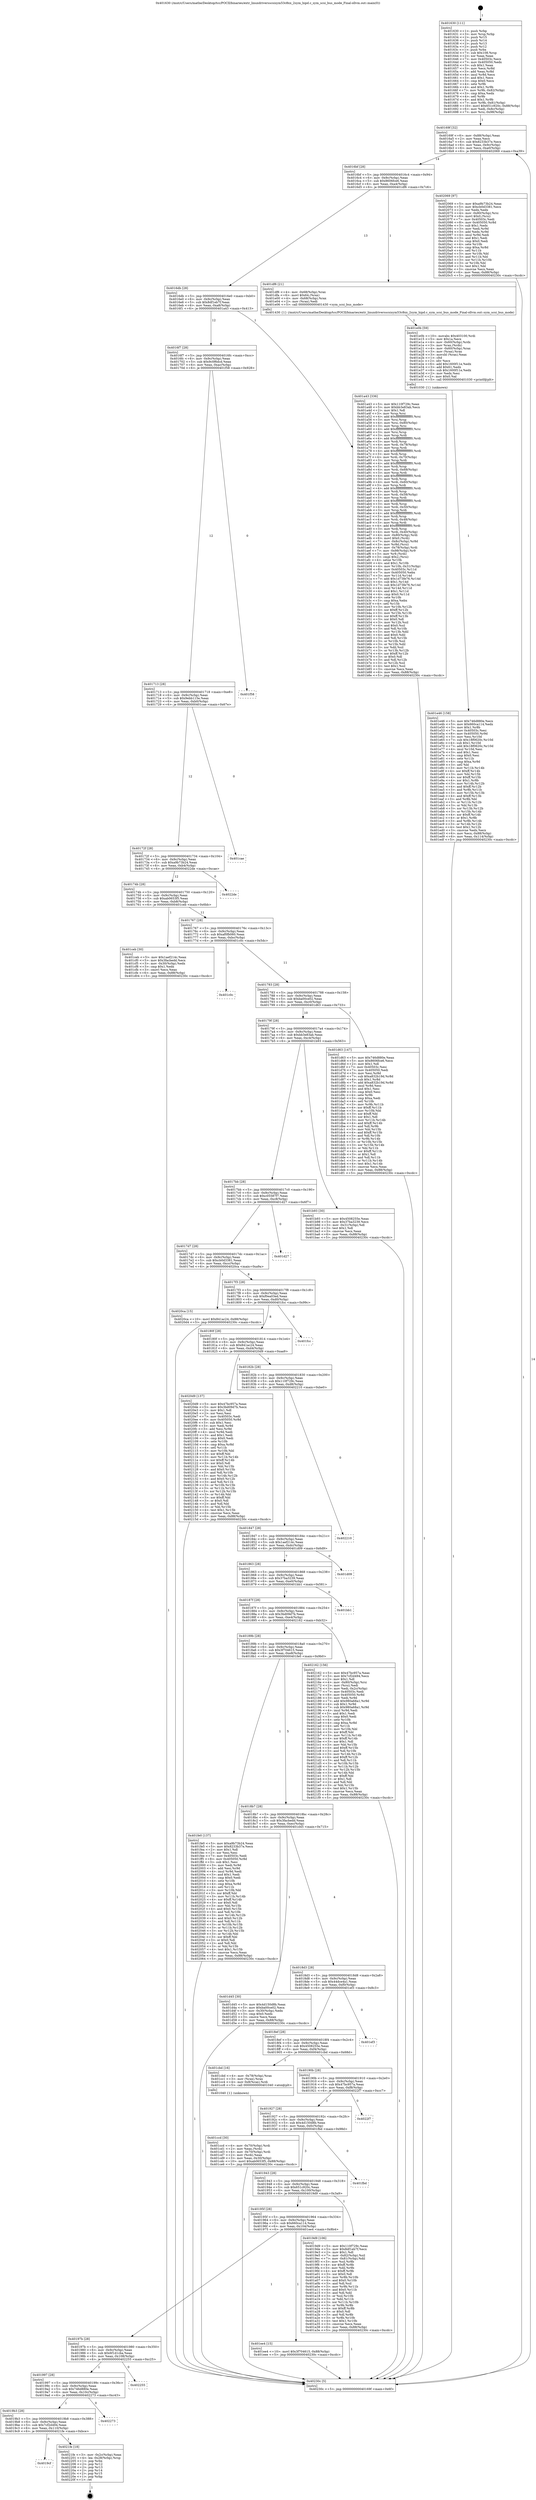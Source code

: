 digraph "0x401630" {
  label = "0x401630 (/mnt/c/Users/mathe/Desktop/tcc/POCII/binaries/extr_linuxdriversscsisym53c8xx_2sym_hipd.c_sym_scsi_bus_mode_Final-ollvm.out::main(0))"
  labelloc = "t"
  node[shape=record]

  Entry [label="",width=0.3,height=0.3,shape=circle,fillcolor=black,style=filled]
  "0x40169f" [label="{
     0x40169f [32]\l
     | [instrs]\l
     &nbsp;&nbsp;0x40169f \<+6\>: mov -0x88(%rbp),%eax\l
     &nbsp;&nbsp;0x4016a5 \<+2\>: mov %eax,%ecx\l
     &nbsp;&nbsp;0x4016a7 \<+6\>: sub $0x8233b37e,%ecx\l
     &nbsp;&nbsp;0x4016ad \<+6\>: mov %eax,-0x9c(%rbp)\l
     &nbsp;&nbsp;0x4016b3 \<+6\>: mov %ecx,-0xa0(%rbp)\l
     &nbsp;&nbsp;0x4016b9 \<+6\>: je 0000000000402069 \<main+0xa39\>\l
  }"]
  "0x402069" [label="{
     0x402069 [97]\l
     | [instrs]\l
     &nbsp;&nbsp;0x402069 \<+5\>: mov $0xa9b73b24,%eax\l
     &nbsp;&nbsp;0x40206e \<+5\>: mov $0xcb0d3381,%ecx\l
     &nbsp;&nbsp;0x402073 \<+2\>: xor %edx,%edx\l
     &nbsp;&nbsp;0x402075 \<+4\>: mov -0x80(%rbp),%rsi\l
     &nbsp;&nbsp;0x402079 \<+6\>: movl $0x0,(%rsi)\l
     &nbsp;&nbsp;0x40207f \<+7\>: mov 0x40503c,%edi\l
     &nbsp;&nbsp;0x402086 \<+8\>: mov 0x405050,%r8d\l
     &nbsp;&nbsp;0x40208e \<+3\>: sub $0x1,%edx\l
     &nbsp;&nbsp;0x402091 \<+3\>: mov %edi,%r9d\l
     &nbsp;&nbsp;0x402094 \<+3\>: add %edx,%r9d\l
     &nbsp;&nbsp;0x402097 \<+4\>: imul %r9d,%edi\l
     &nbsp;&nbsp;0x40209b \<+3\>: and $0x1,%edi\l
     &nbsp;&nbsp;0x40209e \<+3\>: cmp $0x0,%edi\l
     &nbsp;&nbsp;0x4020a1 \<+4\>: sete %r10b\l
     &nbsp;&nbsp;0x4020a5 \<+4\>: cmp $0xa,%r8d\l
     &nbsp;&nbsp;0x4020a9 \<+4\>: setl %r11b\l
     &nbsp;&nbsp;0x4020ad \<+3\>: mov %r10b,%bl\l
     &nbsp;&nbsp;0x4020b0 \<+3\>: and %r11b,%bl\l
     &nbsp;&nbsp;0x4020b3 \<+3\>: xor %r11b,%r10b\l
     &nbsp;&nbsp;0x4020b6 \<+3\>: or %r10b,%bl\l
     &nbsp;&nbsp;0x4020b9 \<+3\>: test $0x1,%bl\l
     &nbsp;&nbsp;0x4020bc \<+3\>: cmovne %ecx,%eax\l
     &nbsp;&nbsp;0x4020bf \<+6\>: mov %eax,-0x88(%rbp)\l
     &nbsp;&nbsp;0x4020c5 \<+5\>: jmp 000000000040230c \<main+0xcdc\>\l
  }"]
  "0x4016bf" [label="{
     0x4016bf [28]\l
     | [instrs]\l
     &nbsp;&nbsp;0x4016bf \<+5\>: jmp 00000000004016c4 \<main+0x94\>\l
     &nbsp;&nbsp;0x4016c4 \<+6\>: mov -0x9c(%rbp),%eax\l
     &nbsp;&nbsp;0x4016ca \<+5\>: sub $0x8606fce6,%eax\l
     &nbsp;&nbsp;0x4016cf \<+6\>: mov %eax,-0xa4(%rbp)\l
     &nbsp;&nbsp;0x4016d5 \<+6\>: je 0000000000401df6 \<main+0x7c6\>\l
  }"]
  Exit [label="",width=0.3,height=0.3,shape=circle,fillcolor=black,style=filled,peripheries=2]
  "0x401df6" [label="{
     0x401df6 [21]\l
     | [instrs]\l
     &nbsp;&nbsp;0x401df6 \<+4\>: mov -0x68(%rbp),%rax\l
     &nbsp;&nbsp;0x401dfa \<+6\>: movl $0x64,(%rax)\l
     &nbsp;&nbsp;0x401e00 \<+4\>: mov -0x68(%rbp),%rax\l
     &nbsp;&nbsp;0x401e04 \<+2\>: mov (%rax),%edi\l
     &nbsp;&nbsp;0x401e06 \<+5\>: call 0000000000401430 \<sym_scsi_bus_mode\>\l
     | [calls]\l
     &nbsp;&nbsp;0x401430 \{1\} (/mnt/c/Users/mathe/Desktop/tcc/POCII/binaries/extr_linuxdriversscsisym53c8xx_2sym_hipd.c_sym_scsi_bus_mode_Final-ollvm.out::sym_scsi_bus_mode)\l
  }"]
  "0x4016db" [label="{
     0x4016db [28]\l
     | [instrs]\l
     &nbsp;&nbsp;0x4016db \<+5\>: jmp 00000000004016e0 \<main+0xb0\>\l
     &nbsp;&nbsp;0x4016e0 \<+6\>: mov -0x9c(%rbp),%eax\l
     &nbsp;&nbsp;0x4016e6 \<+5\>: sub $0x8df1eb7f,%eax\l
     &nbsp;&nbsp;0x4016eb \<+6\>: mov %eax,-0xa8(%rbp)\l
     &nbsp;&nbsp;0x4016f1 \<+6\>: je 0000000000401a43 \<main+0x413\>\l
  }"]
  "0x4019cf" [label="{
     0x4019cf\l
  }", style=dashed]
  "0x401a43" [label="{
     0x401a43 [336]\l
     | [instrs]\l
     &nbsp;&nbsp;0x401a43 \<+5\>: mov $0x110f729c,%eax\l
     &nbsp;&nbsp;0x401a48 \<+5\>: mov $0xbb3e83ab,%ecx\l
     &nbsp;&nbsp;0x401a4d \<+2\>: mov $0x1,%dl\l
     &nbsp;&nbsp;0x401a4f \<+3\>: mov %rsp,%rsi\l
     &nbsp;&nbsp;0x401a52 \<+4\>: add $0xfffffffffffffff0,%rsi\l
     &nbsp;&nbsp;0x401a56 \<+3\>: mov %rsi,%rsp\l
     &nbsp;&nbsp;0x401a59 \<+4\>: mov %rsi,-0x80(%rbp)\l
     &nbsp;&nbsp;0x401a5d \<+3\>: mov %rsp,%rsi\l
     &nbsp;&nbsp;0x401a60 \<+4\>: add $0xfffffffffffffff0,%rsi\l
     &nbsp;&nbsp;0x401a64 \<+3\>: mov %rsi,%rsp\l
     &nbsp;&nbsp;0x401a67 \<+3\>: mov %rsp,%rdi\l
     &nbsp;&nbsp;0x401a6a \<+4\>: add $0xfffffffffffffff0,%rdi\l
     &nbsp;&nbsp;0x401a6e \<+3\>: mov %rdi,%rsp\l
     &nbsp;&nbsp;0x401a71 \<+4\>: mov %rdi,-0x78(%rbp)\l
     &nbsp;&nbsp;0x401a75 \<+3\>: mov %rsp,%rdi\l
     &nbsp;&nbsp;0x401a78 \<+4\>: add $0xfffffffffffffff0,%rdi\l
     &nbsp;&nbsp;0x401a7c \<+3\>: mov %rdi,%rsp\l
     &nbsp;&nbsp;0x401a7f \<+4\>: mov %rdi,-0x70(%rbp)\l
     &nbsp;&nbsp;0x401a83 \<+3\>: mov %rsp,%rdi\l
     &nbsp;&nbsp;0x401a86 \<+4\>: add $0xfffffffffffffff0,%rdi\l
     &nbsp;&nbsp;0x401a8a \<+3\>: mov %rdi,%rsp\l
     &nbsp;&nbsp;0x401a8d \<+4\>: mov %rdi,-0x68(%rbp)\l
     &nbsp;&nbsp;0x401a91 \<+3\>: mov %rsp,%rdi\l
     &nbsp;&nbsp;0x401a94 \<+4\>: add $0xfffffffffffffff0,%rdi\l
     &nbsp;&nbsp;0x401a98 \<+3\>: mov %rdi,%rsp\l
     &nbsp;&nbsp;0x401a9b \<+4\>: mov %rdi,-0x60(%rbp)\l
     &nbsp;&nbsp;0x401a9f \<+3\>: mov %rsp,%rdi\l
     &nbsp;&nbsp;0x401aa2 \<+4\>: add $0xfffffffffffffff0,%rdi\l
     &nbsp;&nbsp;0x401aa6 \<+3\>: mov %rdi,%rsp\l
     &nbsp;&nbsp;0x401aa9 \<+4\>: mov %rdi,-0x58(%rbp)\l
     &nbsp;&nbsp;0x401aad \<+3\>: mov %rsp,%rdi\l
     &nbsp;&nbsp;0x401ab0 \<+4\>: add $0xfffffffffffffff0,%rdi\l
     &nbsp;&nbsp;0x401ab4 \<+3\>: mov %rdi,%rsp\l
     &nbsp;&nbsp;0x401ab7 \<+4\>: mov %rdi,-0x50(%rbp)\l
     &nbsp;&nbsp;0x401abb \<+3\>: mov %rsp,%rdi\l
     &nbsp;&nbsp;0x401abe \<+4\>: add $0xfffffffffffffff0,%rdi\l
     &nbsp;&nbsp;0x401ac2 \<+3\>: mov %rdi,%rsp\l
     &nbsp;&nbsp;0x401ac5 \<+4\>: mov %rdi,-0x48(%rbp)\l
     &nbsp;&nbsp;0x401ac9 \<+3\>: mov %rsp,%rdi\l
     &nbsp;&nbsp;0x401acc \<+4\>: add $0xfffffffffffffff0,%rdi\l
     &nbsp;&nbsp;0x401ad0 \<+3\>: mov %rdi,%rsp\l
     &nbsp;&nbsp;0x401ad3 \<+4\>: mov %rdi,-0x40(%rbp)\l
     &nbsp;&nbsp;0x401ad7 \<+4\>: mov -0x80(%rbp),%rdi\l
     &nbsp;&nbsp;0x401adb \<+6\>: movl $0x0,(%rdi)\l
     &nbsp;&nbsp;0x401ae1 \<+7\>: mov -0x8c(%rbp),%r8d\l
     &nbsp;&nbsp;0x401ae8 \<+3\>: mov %r8d,(%rsi)\l
     &nbsp;&nbsp;0x401aeb \<+4\>: mov -0x78(%rbp),%rdi\l
     &nbsp;&nbsp;0x401aef \<+7\>: mov -0x98(%rbp),%r9\l
     &nbsp;&nbsp;0x401af6 \<+3\>: mov %r9,(%rdi)\l
     &nbsp;&nbsp;0x401af9 \<+3\>: cmpl $0x2,(%rsi)\l
     &nbsp;&nbsp;0x401afc \<+4\>: setne %r10b\l
     &nbsp;&nbsp;0x401b00 \<+4\>: and $0x1,%r10b\l
     &nbsp;&nbsp;0x401b04 \<+4\>: mov %r10b,-0x31(%rbp)\l
     &nbsp;&nbsp;0x401b08 \<+8\>: mov 0x40503c,%r11d\l
     &nbsp;&nbsp;0x401b10 \<+7\>: mov 0x405050,%ebx\l
     &nbsp;&nbsp;0x401b17 \<+3\>: mov %r11d,%r14d\l
     &nbsp;&nbsp;0x401b1a \<+7\>: add $0x1d73fe76,%r14d\l
     &nbsp;&nbsp;0x401b21 \<+4\>: sub $0x1,%r14d\l
     &nbsp;&nbsp;0x401b25 \<+7\>: sub $0x1d73fe76,%r14d\l
     &nbsp;&nbsp;0x401b2c \<+4\>: imul %r14d,%r11d\l
     &nbsp;&nbsp;0x401b30 \<+4\>: and $0x1,%r11d\l
     &nbsp;&nbsp;0x401b34 \<+4\>: cmp $0x0,%r11d\l
     &nbsp;&nbsp;0x401b38 \<+4\>: sete %r10b\l
     &nbsp;&nbsp;0x401b3c \<+3\>: cmp $0xa,%ebx\l
     &nbsp;&nbsp;0x401b3f \<+4\>: setl %r15b\l
     &nbsp;&nbsp;0x401b43 \<+3\>: mov %r10b,%r12b\l
     &nbsp;&nbsp;0x401b46 \<+4\>: xor $0xff,%r12b\l
     &nbsp;&nbsp;0x401b4a \<+3\>: mov %r15b,%r13b\l
     &nbsp;&nbsp;0x401b4d \<+4\>: xor $0xff,%r13b\l
     &nbsp;&nbsp;0x401b51 \<+3\>: xor $0x0,%dl\l
     &nbsp;&nbsp;0x401b54 \<+3\>: mov %r12b,%sil\l
     &nbsp;&nbsp;0x401b57 \<+4\>: and $0x0,%sil\l
     &nbsp;&nbsp;0x401b5b \<+3\>: and %dl,%r10b\l
     &nbsp;&nbsp;0x401b5e \<+3\>: mov %r13b,%dil\l
     &nbsp;&nbsp;0x401b61 \<+4\>: and $0x0,%dil\l
     &nbsp;&nbsp;0x401b65 \<+3\>: and %dl,%r15b\l
     &nbsp;&nbsp;0x401b68 \<+3\>: or %r10b,%sil\l
     &nbsp;&nbsp;0x401b6b \<+3\>: or %r15b,%dil\l
     &nbsp;&nbsp;0x401b6e \<+3\>: xor %dil,%sil\l
     &nbsp;&nbsp;0x401b71 \<+3\>: or %r13b,%r12b\l
     &nbsp;&nbsp;0x401b74 \<+4\>: xor $0xff,%r12b\l
     &nbsp;&nbsp;0x401b78 \<+3\>: or $0x0,%dl\l
     &nbsp;&nbsp;0x401b7b \<+3\>: and %dl,%r12b\l
     &nbsp;&nbsp;0x401b7e \<+3\>: or %r12b,%sil\l
     &nbsp;&nbsp;0x401b81 \<+4\>: test $0x1,%sil\l
     &nbsp;&nbsp;0x401b85 \<+3\>: cmovne %ecx,%eax\l
     &nbsp;&nbsp;0x401b88 \<+6\>: mov %eax,-0x88(%rbp)\l
     &nbsp;&nbsp;0x401b8e \<+5\>: jmp 000000000040230c \<main+0xcdc\>\l
  }"]
  "0x4016f7" [label="{
     0x4016f7 [28]\l
     | [instrs]\l
     &nbsp;&nbsp;0x4016f7 \<+5\>: jmp 00000000004016fc \<main+0xcc\>\l
     &nbsp;&nbsp;0x4016fc \<+6\>: mov -0x9c(%rbp),%eax\l
     &nbsp;&nbsp;0x401702 \<+5\>: sub $0x9c0f6dcd,%eax\l
     &nbsp;&nbsp;0x401707 \<+6\>: mov %eax,-0xac(%rbp)\l
     &nbsp;&nbsp;0x40170d \<+6\>: je 0000000000401f58 \<main+0x928\>\l
  }"]
  "0x4021fe" [label="{
     0x4021fe [18]\l
     | [instrs]\l
     &nbsp;&nbsp;0x4021fe \<+3\>: mov -0x2c(%rbp),%eax\l
     &nbsp;&nbsp;0x402201 \<+4\>: lea -0x28(%rbp),%rsp\l
     &nbsp;&nbsp;0x402205 \<+1\>: pop %rbx\l
     &nbsp;&nbsp;0x402206 \<+2\>: pop %r12\l
     &nbsp;&nbsp;0x402208 \<+2\>: pop %r13\l
     &nbsp;&nbsp;0x40220a \<+2\>: pop %r14\l
     &nbsp;&nbsp;0x40220c \<+2\>: pop %r15\l
     &nbsp;&nbsp;0x40220e \<+1\>: pop %rbp\l
     &nbsp;&nbsp;0x40220f \<+1\>: ret\l
  }"]
  "0x401f58" [label="{
     0x401f58\l
  }", style=dashed]
  "0x401713" [label="{
     0x401713 [28]\l
     | [instrs]\l
     &nbsp;&nbsp;0x401713 \<+5\>: jmp 0000000000401718 \<main+0xe8\>\l
     &nbsp;&nbsp;0x401718 \<+6\>: mov -0x9c(%rbp),%eax\l
     &nbsp;&nbsp;0x40171e \<+5\>: sub $0x9ebb115e,%eax\l
     &nbsp;&nbsp;0x401723 \<+6\>: mov %eax,-0xb0(%rbp)\l
     &nbsp;&nbsp;0x401729 \<+6\>: je 0000000000401cae \<main+0x67e\>\l
  }"]
  "0x4019b3" [label="{
     0x4019b3 [28]\l
     | [instrs]\l
     &nbsp;&nbsp;0x4019b3 \<+5\>: jmp 00000000004019b8 \<main+0x388\>\l
     &nbsp;&nbsp;0x4019b8 \<+6\>: mov -0x9c(%rbp),%eax\l
     &nbsp;&nbsp;0x4019be \<+5\>: sub $0x7cf2d494,%eax\l
     &nbsp;&nbsp;0x4019c3 \<+6\>: mov %eax,-0x110(%rbp)\l
     &nbsp;&nbsp;0x4019c9 \<+6\>: je 00000000004021fe \<main+0xbce\>\l
  }"]
  "0x401cae" [label="{
     0x401cae\l
  }", style=dashed]
  "0x40172f" [label="{
     0x40172f [28]\l
     | [instrs]\l
     &nbsp;&nbsp;0x40172f \<+5\>: jmp 0000000000401734 \<main+0x104\>\l
     &nbsp;&nbsp;0x401734 \<+6\>: mov -0x9c(%rbp),%eax\l
     &nbsp;&nbsp;0x40173a \<+5\>: sub $0xa9b73b24,%eax\l
     &nbsp;&nbsp;0x40173f \<+6\>: mov %eax,-0xb4(%rbp)\l
     &nbsp;&nbsp;0x401745 \<+6\>: je 00000000004022de \<main+0xcae\>\l
  }"]
  "0x402273" [label="{
     0x402273\l
  }", style=dashed]
  "0x4022de" [label="{
     0x4022de\l
  }", style=dashed]
  "0x40174b" [label="{
     0x40174b [28]\l
     | [instrs]\l
     &nbsp;&nbsp;0x40174b \<+5\>: jmp 0000000000401750 \<main+0x120\>\l
     &nbsp;&nbsp;0x401750 \<+6\>: mov -0x9c(%rbp),%eax\l
     &nbsp;&nbsp;0x401756 \<+5\>: sub $0xab0653f5,%eax\l
     &nbsp;&nbsp;0x40175b \<+6\>: mov %eax,-0xb8(%rbp)\l
     &nbsp;&nbsp;0x401761 \<+6\>: je 0000000000401ceb \<main+0x6bb\>\l
  }"]
  "0x401997" [label="{
     0x401997 [28]\l
     | [instrs]\l
     &nbsp;&nbsp;0x401997 \<+5\>: jmp 000000000040199c \<main+0x36c\>\l
     &nbsp;&nbsp;0x40199c \<+6\>: mov -0x9c(%rbp),%eax\l
     &nbsp;&nbsp;0x4019a2 \<+5\>: sub $0x746d880e,%eax\l
     &nbsp;&nbsp;0x4019a7 \<+6\>: mov %eax,-0x10c(%rbp)\l
     &nbsp;&nbsp;0x4019ad \<+6\>: je 0000000000402273 \<main+0xc43\>\l
  }"]
  "0x401ceb" [label="{
     0x401ceb [30]\l
     | [instrs]\l
     &nbsp;&nbsp;0x401ceb \<+5\>: mov $0x1aef214c,%eax\l
     &nbsp;&nbsp;0x401cf0 \<+5\>: mov $0x3facbedd,%ecx\l
     &nbsp;&nbsp;0x401cf5 \<+3\>: mov -0x30(%rbp),%edx\l
     &nbsp;&nbsp;0x401cf8 \<+3\>: cmp $0x1,%edx\l
     &nbsp;&nbsp;0x401cfb \<+3\>: cmovl %ecx,%eax\l
     &nbsp;&nbsp;0x401cfe \<+6\>: mov %eax,-0x88(%rbp)\l
     &nbsp;&nbsp;0x401d04 \<+5\>: jmp 000000000040230c \<main+0xcdc\>\l
  }"]
  "0x401767" [label="{
     0x401767 [28]\l
     | [instrs]\l
     &nbsp;&nbsp;0x401767 \<+5\>: jmp 000000000040176c \<main+0x13c\>\l
     &nbsp;&nbsp;0x40176c \<+6\>: mov -0x9c(%rbp),%eax\l
     &nbsp;&nbsp;0x401772 \<+5\>: sub $0xaf0fb060,%eax\l
     &nbsp;&nbsp;0x401777 \<+6\>: mov %eax,-0xbc(%rbp)\l
     &nbsp;&nbsp;0x40177d \<+6\>: je 0000000000401c0c \<main+0x5dc\>\l
  }"]
  "0x402255" [label="{
     0x402255\l
  }", style=dashed]
  "0x401c0c" [label="{
     0x401c0c\l
  }", style=dashed]
  "0x401783" [label="{
     0x401783 [28]\l
     | [instrs]\l
     &nbsp;&nbsp;0x401783 \<+5\>: jmp 0000000000401788 \<main+0x158\>\l
     &nbsp;&nbsp;0x401788 \<+6\>: mov -0x9c(%rbp),%eax\l
     &nbsp;&nbsp;0x40178e \<+5\>: sub $0xba00ce02,%eax\l
     &nbsp;&nbsp;0x401793 \<+6\>: mov %eax,-0xc0(%rbp)\l
     &nbsp;&nbsp;0x401799 \<+6\>: je 0000000000401d63 \<main+0x733\>\l
  }"]
  "0x40197b" [label="{
     0x40197b [28]\l
     | [instrs]\l
     &nbsp;&nbsp;0x40197b \<+5\>: jmp 0000000000401980 \<main+0x350\>\l
     &nbsp;&nbsp;0x401980 \<+6\>: mov -0x9c(%rbp),%eax\l
     &nbsp;&nbsp;0x401986 \<+5\>: sub $0x6f1d1cba,%eax\l
     &nbsp;&nbsp;0x40198b \<+6\>: mov %eax,-0x108(%rbp)\l
     &nbsp;&nbsp;0x401991 \<+6\>: je 0000000000402255 \<main+0xc25\>\l
  }"]
  "0x401d63" [label="{
     0x401d63 [147]\l
     | [instrs]\l
     &nbsp;&nbsp;0x401d63 \<+5\>: mov $0x746d880e,%eax\l
     &nbsp;&nbsp;0x401d68 \<+5\>: mov $0x8606fce6,%ecx\l
     &nbsp;&nbsp;0x401d6d \<+2\>: mov $0x1,%dl\l
     &nbsp;&nbsp;0x401d6f \<+7\>: mov 0x40503c,%esi\l
     &nbsp;&nbsp;0x401d76 \<+7\>: mov 0x405050,%edi\l
     &nbsp;&nbsp;0x401d7d \<+3\>: mov %esi,%r8d\l
     &nbsp;&nbsp;0x401d80 \<+7\>: sub $0xa832b19d,%r8d\l
     &nbsp;&nbsp;0x401d87 \<+4\>: sub $0x1,%r8d\l
     &nbsp;&nbsp;0x401d8b \<+7\>: add $0xa832b19d,%r8d\l
     &nbsp;&nbsp;0x401d92 \<+4\>: imul %r8d,%esi\l
     &nbsp;&nbsp;0x401d96 \<+3\>: and $0x1,%esi\l
     &nbsp;&nbsp;0x401d99 \<+3\>: cmp $0x0,%esi\l
     &nbsp;&nbsp;0x401d9c \<+4\>: sete %r9b\l
     &nbsp;&nbsp;0x401da0 \<+3\>: cmp $0xa,%edi\l
     &nbsp;&nbsp;0x401da3 \<+4\>: setl %r10b\l
     &nbsp;&nbsp;0x401da7 \<+3\>: mov %r9b,%r11b\l
     &nbsp;&nbsp;0x401daa \<+4\>: xor $0xff,%r11b\l
     &nbsp;&nbsp;0x401dae \<+3\>: mov %r10b,%bl\l
     &nbsp;&nbsp;0x401db1 \<+3\>: xor $0xff,%bl\l
     &nbsp;&nbsp;0x401db4 \<+3\>: xor $0x1,%dl\l
     &nbsp;&nbsp;0x401db7 \<+3\>: mov %r11b,%r14b\l
     &nbsp;&nbsp;0x401dba \<+4\>: and $0xff,%r14b\l
     &nbsp;&nbsp;0x401dbe \<+3\>: and %dl,%r9b\l
     &nbsp;&nbsp;0x401dc1 \<+3\>: mov %bl,%r15b\l
     &nbsp;&nbsp;0x401dc4 \<+4\>: and $0xff,%r15b\l
     &nbsp;&nbsp;0x401dc8 \<+3\>: and %dl,%r10b\l
     &nbsp;&nbsp;0x401dcb \<+3\>: or %r9b,%r14b\l
     &nbsp;&nbsp;0x401dce \<+3\>: or %r10b,%r15b\l
     &nbsp;&nbsp;0x401dd1 \<+3\>: xor %r15b,%r14b\l
     &nbsp;&nbsp;0x401dd4 \<+3\>: or %bl,%r11b\l
     &nbsp;&nbsp;0x401dd7 \<+4\>: xor $0xff,%r11b\l
     &nbsp;&nbsp;0x401ddb \<+3\>: or $0x1,%dl\l
     &nbsp;&nbsp;0x401dde \<+3\>: and %dl,%r11b\l
     &nbsp;&nbsp;0x401de1 \<+3\>: or %r11b,%r14b\l
     &nbsp;&nbsp;0x401de4 \<+4\>: test $0x1,%r14b\l
     &nbsp;&nbsp;0x401de8 \<+3\>: cmovne %ecx,%eax\l
     &nbsp;&nbsp;0x401deb \<+6\>: mov %eax,-0x88(%rbp)\l
     &nbsp;&nbsp;0x401df1 \<+5\>: jmp 000000000040230c \<main+0xcdc\>\l
  }"]
  "0x40179f" [label="{
     0x40179f [28]\l
     | [instrs]\l
     &nbsp;&nbsp;0x40179f \<+5\>: jmp 00000000004017a4 \<main+0x174\>\l
     &nbsp;&nbsp;0x4017a4 \<+6\>: mov -0x9c(%rbp),%eax\l
     &nbsp;&nbsp;0x4017aa \<+5\>: sub $0xbb3e83ab,%eax\l
     &nbsp;&nbsp;0x4017af \<+6\>: mov %eax,-0xc4(%rbp)\l
     &nbsp;&nbsp;0x4017b5 \<+6\>: je 0000000000401b93 \<main+0x563\>\l
  }"]
  "0x401ee4" [label="{
     0x401ee4 [15]\l
     | [instrs]\l
     &nbsp;&nbsp;0x401ee4 \<+10\>: movl $0x3f704615,-0x88(%rbp)\l
     &nbsp;&nbsp;0x401eee \<+5\>: jmp 000000000040230c \<main+0xcdc\>\l
  }"]
  "0x401b93" [label="{
     0x401b93 [30]\l
     | [instrs]\l
     &nbsp;&nbsp;0x401b93 \<+5\>: mov $0x4508255e,%eax\l
     &nbsp;&nbsp;0x401b98 \<+5\>: mov $0x37ba3239,%ecx\l
     &nbsp;&nbsp;0x401b9d \<+3\>: mov -0x31(%rbp),%dl\l
     &nbsp;&nbsp;0x401ba0 \<+3\>: test $0x1,%dl\l
     &nbsp;&nbsp;0x401ba3 \<+3\>: cmovne %ecx,%eax\l
     &nbsp;&nbsp;0x401ba6 \<+6\>: mov %eax,-0x88(%rbp)\l
     &nbsp;&nbsp;0x401bac \<+5\>: jmp 000000000040230c \<main+0xcdc\>\l
  }"]
  "0x4017bb" [label="{
     0x4017bb [28]\l
     | [instrs]\l
     &nbsp;&nbsp;0x4017bb \<+5\>: jmp 00000000004017c0 \<main+0x190\>\l
     &nbsp;&nbsp;0x4017c0 \<+6\>: mov -0x9c(%rbp),%eax\l
     &nbsp;&nbsp;0x4017c6 \<+5\>: sub $0xc05587f7,%eax\l
     &nbsp;&nbsp;0x4017cb \<+6\>: mov %eax,-0xc8(%rbp)\l
     &nbsp;&nbsp;0x4017d1 \<+6\>: je 0000000000401d27 \<main+0x6f7\>\l
  }"]
  "0x401e46" [label="{
     0x401e46 [158]\l
     | [instrs]\l
     &nbsp;&nbsp;0x401e46 \<+5\>: mov $0x746d880e,%ecx\l
     &nbsp;&nbsp;0x401e4b \<+5\>: mov $0x660ca114,%edx\l
     &nbsp;&nbsp;0x401e50 \<+3\>: mov $0x1,%r8b\l
     &nbsp;&nbsp;0x401e53 \<+7\>: mov 0x40503c,%esi\l
     &nbsp;&nbsp;0x401e5a \<+8\>: mov 0x405050,%r9d\l
     &nbsp;&nbsp;0x401e62 \<+3\>: mov %esi,%r10d\l
     &nbsp;&nbsp;0x401e65 \<+7\>: sub $0x18f0620c,%r10d\l
     &nbsp;&nbsp;0x401e6c \<+4\>: sub $0x1,%r10d\l
     &nbsp;&nbsp;0x401e70 \<+7\>: add $0x18f0620c,%r10d\l
     &nbsp;&nbsp;0x401e77 \<+4\>: imul %r10d,%esi\l
     &nbsp;&nbsp;0x401e7b \<+3\>: and $0x1,%esi\l
     &nbsp;&nbsp;0x401e7e \<+3\>: cmp $0x0,%esi\l
     &nbsp;&nbsp;0x401e81 \<+4\>: sete %r11b\l
     &nbsp;&nbsp;0x401e85 \<+4\>: cmp $0xa,%r9d\l
     &nbsp;&nbsp;0x401e89 \<+3\>: setl %bl\l
     &nbsp;&nbsp;0x401e8c \<+3\>: mov %r11b,%r14b\l
     &nbsp;&nbsp;0x401e8f \<+4\>: xor $0xff,%r14b\l
     &nbsp;&nbsp;0x401e93 \<+3\>: mov %bl,%r15b\l
     &nbsp;&nbsp;0x401e96 \<+4\>: xor $0xff,%r15b\l
     &nbsp;&nbsp;0x401e9a \<+4\>: xor $0x1,%r8b\l
     &nbsp;&nbsp;0x401e9e \<+3\>: mov %r14b,%r12b\l
     &nbsp;&nbsp;0x401ea1 \<+4\>: and $0xff,%r12b\l
     &nbsp;&nbsp;0x401ea5 \<+3\>: and %r8b,%r11b\l
     &nbsp;&nbsp;0x401ea8 \<+3\>: mov %r15b,%r13b\l
     &nbsp;&nbsp;0x401eab \<+4\>: and $0xff,%r13b\l
     &nbsp;&nbsp;0x401eaf \<+3\>: and %r8b,%bl\l
     &nbsp;&nbsp;0x401eb2 \<+3\>: or %r11b,%r12b\l
     &nbsp;&nbsp;0x401eb5 \<+3\>: or %bl,%r13b\l
     &nbsp;&nbsp;0x401eb8 \<+3\>: xor %r13b,%r12b\l
     &nbsp;&nbsp;0x401ebb \<+3\>: or %r15b,%r14b\l
     &nbsp;&nbsp;0x401ebe \<+4\>: xor $0xff,%r14b\l
     &nbsp;&nbsp;0x401ec2 \<+4\>: or $0x1,%r8b\l
     &nbsp;&nbsp;0x401ec6 \<+3\>: and %r8b,%r14b\l
     &nbsp;&nbsp;0x401ec9 \<+3\>: or %r14b,%r12b\l
     &nbsp;&nbsp;0x401ecc \<+4\>: test $0x1,%r12b\l
     &nbsp;&nbsp;0x401ed0 \<+3\>: cmovne %edx,%ecx\l
     &nbsp;&nbsp;0x401ed3 \<+6\>: mov %ecx,-0x88(%rbp)\l
     &nbsp;&nbsp;0x401ed9 \<+6\>: mov %eax,-0x114(%rbp)\l
     &nbsp;&nbsp;0x401edf \<+5\>: jmp 000000000040230c \<main+0xcdc\>\l
  }"]
  "0x401d27" [label="{
     0x401d27\l
  }", style=dashed]
  "0x4017d7" [label="{
     0x4017d7 [28]\l
     | [instrs]\l
     &nbsp;&nbsp;0x4017d7 \<+5\>: jmp 00000000004017dc \<main+0x1ac\>\l
     &nbsp;&nbsp;0x4017dc \<+6\>: mov -0x9c(%rbp),%eax\l
     &nbsp;&nbsp;0x4017e2 \<+5\>: sub $0xcb0d3381,%eax\l
     &nbsp;&nbsp;0x4017e7 \<+6\>: mov %eax,-0xcc(%rbp)\l
     &nbsp;&nbsp;0x4017ed \<+6\>: je 00000000004020ca \<main+0xa9a\>\l
  }"]
  "0x401e0b" [label="{
     0x401e0b [59]\l
     | [instrs]\l
     &nbsp;&nbsp;0x401e0b \<+10\>: movabs $0x403100,%rdi\l
     &nbsp;&nbsp;0x401e15 \<+5\>: mov $0x1a,%ecx\l
     &nbsp;&nbsp;0x401e1a \<+4\>: mov -0x60(%rbp),%rdx\l
     &nbsp;&nbsp;0x401e1e \<+3\>: mov %rax,(%rdx)\l
     &nbsp;&nbsp;0x401e21 \<+4\>: mov -0x60(%rbp),%rax\l
     &nbsp;&nbsp;0x401e25 \<+3\>: mov (%rax),%rax\l
     &nbsp;&nbsp;0x401e28 \<+3\>: movsbl (%rax),%eax\l
     &nbsp;&nbsp;0x401e2b \<+1\>: cltd\l
     &nbsp;&nbsp;0x401e2c \<+2\>: idiv %ecx\l
     &nbsp;&nbsp;0x401e2e \<+6\>: add $0x1600f11e,%edx\l
     &nbsp;&nbsp;0x401e34 \<+3\>: add $0x61,%edx\l
     &nbsp;&nbsp;0x401e37 \<+6\>: sub $0x1600f11e,%edx\l
     &nbsp;&nbsp;0x401e3d \<+2\>: mov %edx,%esi\l
     &nbsp;&nbsp;0x401e3f \<+2\>: mov $0x0,%al\l
     &nbsp;&nbsp;0x401e41 \<+5\>: call 0000000000401030 \<printf@plt\>\l
     | [calls]\l
     &nbsp;&nbsp;0x401030 \{1\} (unknown)\l
  }"]
  "0x4020ca" [label="{
     0x4020ca [15]\l
     | [instrs]\l
     &nbsp;&nbsp;0x4020ca \<+10\>: movl $0x841ac24,-0x88(%rbp)\l
     &nbsp;&nbsp;0x4020d4 \<+5\>: jmp 000000000040230c \<main+0xcdc\>\l
  }"]
  "0x4017f3" [label="{
     0x4017f3 [28]\l
     | [instrs]\l
     &nbsp;&nbsp;0x4017f3 \<+5\>: jmp 00000000004017f8 \<main+0x1c8\>\l
     &nbsp;&nbsp;0x4017f8 \<+6\>: mov -0x9c(%rbp),%eax\l
     &nbsp;&nbsp;0x4017fe \<+5\>: sub $0xf0ea03ed,%eax\l
     &nbsp;&nbsp;0x401803 \<+6\>: mov %eax,-0xd0(%rbp)\l
     &nbsp;&nbsp;0x401809 \<+6\>: je 0000000000401fcc \<main+0x99c\>\l
  }"]
  "0x401ccd" [label="{
     0x401ccd [30]\l
     | [instrs]\l
     &nbsp;&nbsp;0x401ccd \<+4\>: mov -0x70(%rbp),%rdi\l
     &nbsp;&nbsp;0x401cd1 \<+2\>: mov %eax,(%rdi)\l
     &nbsp;&nbsp;0x401cd3 \<+4\>: mov -0x70(%rbp),%rdi\l
     &nbsp;&nbsp;0x401cd7 \<+2\>: mov (%rdi),%eax\l
     &nbsp;&nbsp;0x401cd9 \<+3\>: mov %eax,-0x30(%rbp)\l
     &nbsp;&nbsp;0x401cdc \<+10\>: movl $0xab0653f5,-0x88(%rbp)\l
     &nbsp;&nbsp;0x401ce6 \<+5\>: jmp 000000000040230c \<main+0xcdc\>\l
  }"]
  "0x401fcc" [label="{
     0x401fcc\l
  }", style=dashed]
  "0x40180f" [label="{
     0x40180f [28]\l
     | [instrs]\l
     &nbsp;&nbsp;0x40180f \<+5\>: jmp 0000000000401814 \<main+0x1e4\>\l
     &nbsp;&nbsp;0x401814 \<+6\>: mov -0x9c(%rbp),%eax\l
     &nbsp;&nbsp;0x40181a \<+5\>: sub $0x841ac24,%eax\l
     &nbsp;&nbsp;0x40181f \<+6\>: mov %eax,-0xd4(%rbp)\l
     &nbsp;&nbsp;0x401825 \<+6\>: je 00000000004020d9 \<main+0xaa9\>\l
  }"]
  "0x401630" [label="{
     0x401630 [111]\l
     | [instrs]\l
     &nbsp;&nbsp;0x401630 \<+1\>: push %rbp\l
     &nbsp;&nbsp;0x401631 \<+3\>: mov %rsp,%rbp\l
     &nbsp;&nbsp;0x401634 \<+2\>: push %r15\l
     &nbsp;&nbsp;0x401636 \<+2\>: push %r14\l
     &nbsp;&nbsp;0x401638 \<+2\>: push %r13\l
     &nbsp;&nbsp;0x40163a \<+2\>: push %r12\l
     &nbsp;&nbsp;0x40163c \<+1\>: push %rbx\l
     &nbsp;&nbsp;0x40163d \<+7\>: sub $0x108,%rsp\l
     &nbsp;&nbsp;0x401644 \<+2\>: xor %eax,%eax\l
     &nbsp;&nbsp;0x401646 \<+7\>: mov 0x40503c,%ecx\l
     &nbsp;&nbsp;0x40164d \<+7\>: mov 0x405050,%edx\l
     &nbsp;&nbsp;0x401654 \<+3\>: sub $0x1,%eax\l
     &nbsp;&nbsp;0x401657 \<+3\>: mov %ecx,%r8d\l
     &nbsp;&nbsp;0x40165a \<+3\>: add %eax,%r8d\l
     &nbsp;&nbsp;0x40165d \<+4\>: imul %r8d,%ecx\l
     &nbsp;&nbsp;0x401661 \<+3\>: and $0x1,%ecx\l
     &nbsp;&nbsp;0x401664 \<+3\>: cmp $0x0,%ecx\l
     &nbsp;&nbsp;0x401667 \<+4\>: sete %r9b\l
     &nbsp;&nbsp;0x40166b \<+4\>: and $0x1,%r9b\l
     &nbsp;&nbsp;0x40166f \<+7\>: mov %r9b,-0x82(%rbp)\l
     &nbsp;&nbsp;0x401676 \<+3\>: cmp $0xa,%edx\l
     &nbsp;&nbsp;0x401679 \<+4\>: setl %r9b\l
     &nbsp;&nbsp;0x40167d \<+4\>: and $0x1,%r9b\l
     &nbsp;&nbsp;0x401681 \<+7\>: mov %r9b,-0x81(%rbp)\l
     &nbsp;&nbsp;0x401688 \<+10\>: movl $0x651c920c,-0x88(%rbp)\l
     &nbsp;&nbsp;0x401692 \<+6\>: mov %edi,-0x8c(%rbp)\l
     &nbsp;&nbsp;0x401698 \<+7\>: mov %rsi,-0x98(%rbp)\l
  }"]
  "0x4020d9" [label="{
     0x4020d9 [137]\l
     | [instrs]\l
     &nbsp;&nbsp;0x4020d9 \<+5\>: mov $0x47bc957a,%eax\l
     &nbsp;&nbsp;0x4020de \<+5\>: mov $0x3bd09d7b,%ecx\l
     &nbsp;&nbsp;0x4020e3 \<+2\>: mov $0x1,%dl\l
     &nbsp;&nbsp;0x4020e5 \<+2\>: xor %esi,%esi\l
     &nbsp;&nbsp;0x4020e7 \<+7\>: mov 0x40503c,%edi\l
     &nbsp;&nbsp;0x4020ee \<+8\>: mov 0x405050,%r8d\l
     &nbsp;&nbsp;0x4020f6 \<+3\>: sub $0x1,%esi\l
     &nbsp;&nbsp;0x4020f9 \<+3\>: mov %edi,%r9d\l
     &nbsp;&nbsp;0x4020fc \<+3\>: add %esi,%r9d\l
     &nbsp;&nbsp;0x4020ff \<+4\>: imul %r9d,%edi\l
     &nbsp;&nbsp;0x402103 \<+3\>: and $0x1,%edi\l
     &nbsp;&nbsp;0x402106 \<+3\>: cmp $0x0,%edi\l
     &nbsp;&nbsp;0x402109 \<+4\>: sete %r10b\l
     &nbsp;&nbsp;0x40210d \<+4\>: cmp $0xa,%r8d\l
     &nbsp;&nbsp;0x402111 \<+4\>: setl %r11b\l
     &nbsp;&nbsp;0x402115 \<+3\>: mov %r10b,%bl\l
     &nbsp;&nbsp;0x402118 \<+3\>: xor $0xff,%bl\l
     &nbsp;&nbsp;0x40211b \<+3\>: mov %r11b,%r14b\l
     &nbsp;&nbsp;0x40211e \<+4\>: xor $0xff,%r14b\l
     &nbsp;&nbsp;0x402122 \<+3\>: xor $0x0,%dl\l
     &nbsp;&nbsp;0x402125 \<+3\>: mov %bl,%r15b\l
     &nbsp;&nbsp;0x402128 \<+4\>: and $0x0,%r15b\l
     &nbsp;&nbsp;0x40212c \<+3\>: and %dl,%r10b\l
     &nbsp;&nbsp;0x40212f \<+3\>: mov %r14b,%r12b\l
     &nbsp;&nbsp;0x402132 \<+4\>: and $0x0,%r12b\l
     &nbsp;&nbsp;0x402136 \<+3\>: and %dl,%r11b\l
     &nbsp;&nbsp;0x402139 \<+3\>: or %r10b,%r15b\l
     &nbsp;&nbsp;0x40213c \<+3\>: or %r11b,%r12b\l
     &nbsp;&nbsp;0x40213f \<+3\>: xor %r12b,%r15b\l
     &nbsp;&nbsp;0x402142 \<+3\>: or %r14b,%bl\l
     &nbsp;&nbsp;0x402145 \<+3\>: xor $0xff,%bl\l
     &nbsp;&nbsp;0x402148 \<+3\>: or $0x0,%dl\l
     &nbsp;&nbsp;0x40214b \<+2\>: and %dl,%bl\l
     &nbsp;&nbsp;0x40214d \<+3\>: or %bl,%r15b\l
     &nbsp;&nbsp;0x402150 \<+4\>: test $0x1,%r15b\l
     &nbsp;&nbsp;0x402154 \<+3\>: cmovne %ecx,%eax\l
     &nbsp;&nbsp;0x402157 \<+6\>: mov %eax,-0x88(%rbp)\l
     &nbsp;&nbsp;0x40215d \<+5\>: jmp 000000000040230c \<main+0xcdc\>\l
  }"]
  "0x40182b" [label="{
     0x40182b [28]\l
     | [instrs]\l
     &nbsp;&nbsp;0x40182b \<+5\>: jmp 0000000000401830 \<main+0x200\>\l
     &nbsp;&nbsp;0x401830 \<+6\>: mov -0x9c(%rbp),%eax\l
     &nbsp;&nbsp;0x401836 \<+5\>: sub $0x110f729c,%eax\l
     &nbsp;&nbsp;0x40183b \<+6\>: mov %eax,-0xd8(%rbp)\l
     &nbsp;&nbsp;0x401841 \<+6\>: je 0000000000402210 \<main+0xbe0\>\l
  }"]
  "0x40230c" [label="{
     0x40230c [5]\l
     | [instrs]\l
     &nbsp;&nbsp;0x40230c \<+5\>: jmp 000000000040169f \<main+0x6f\>\l
  }"]
  "0x402210" [label="{
     0x402210\l
  }", style=dashed]
  "0x401847" [label="{
     0x401847 [28]\l
     | [instrs]\l
     &nbsp;&nbsp;0x401847 \<+5\>: jmp 000000000040184c \<main+0x21c\>\l
     &nbsp;&nbsp;0x40184c \<+6\>: mov -0x9c(%rbp),%eax\l
     &nbsp;&nbsp;0x401852 \<+5\>: sub $0x1aef214c,%eax\l
     &nbsp;&nbsp;0x401857 \<+6\>: mov %eax,-0xdc(%rbp)\l
     &nbsp;&nbsp;0x40185d \<+6\>: je 0000000000401d09 \<main+0x6d9\>\l
  }"]
  "0x40195f" [label="{
     0x40195f [28]\l
     | [instrs]\l
     &nbsp;&nbsp;0x40195f \<+5\>: jmp 0000000000401964 \<main+0x334\>\l
     &nbsp;&nbsp;0x401964 \<+6\>: mov -0x9c(%rbp),%eax\l
     &nbsp;&nbsp;0x40196a \<+5\>: sub $0x660ca114,%eax\l
     &nbsp;&nbsp;0x40196f \<+6\>: mov %eax,-0x104(%rbp)\l
     &nbsp;&nbsp;0x401975 \<+6\>: je 0000000000401ee4 \<main+0x8b4\>\l
  }"]
  "0x401d09" [label="{
     0x401d09\l
  }", style=dashed]
  "0x401863" [label="{
     0x401863 [28]\l
     | [instrs]\l
     &nbsp;&nbsp;0x401863 \<+5\>: jmp 0000000000401868 \<main+0x238\>\l
     &nbsp;&nbsp;0x401868 \<+6\>: mov -0x9c(%rbp),%eax\l
     &nbsp;&nbsp;0x40186e \<+5\>: sub $0x37ba3239,%eax\l
     &nbsp;&nbsp;0x401873 \<+6\>: mov %eax,-0xe0(%rbp)\l
     &nbsp;&nbsp;0x401879 \<+6\>: je 0000000000401bb1 \<main+0x581\>\l
  }"]
  "0x4019d9" [label="{
     0x4019d9 [106]\l
     | [instrs]\l
     &nbsp;&nbsp;0x4019d9 \<+5\>: mov $0x110f729c,%eax\l
     &nbsp;&nbsp;0x4019de \<+5\>: mov $0x8df1eb7f,%ecx\l
     &nbsp;&nbsp;0x4019e3 \<+2\>: mov $0x1,%dl\l
     &nbsp;&nbsp;0x4019e5 \<+7\>: mov -0x82(%rbp),%sil\l
     &nbsp;&nbsp;0x4019ec \<+7\>: mov -0x81(%rbp),%dil\l
     &nbsp;&nbsp;0x4019f3 \<+3\>: mov %sil,%r8b\l
     &nbsp;&nbsp;0x4019f6 \<+4\>: xor $0xff,%r8b\l
     &nbsp;&nbsp;0x4019fa \<+3\>: mov %dil,%r9b\l
     &nbsp;&nbsp;0x4019fd \<+4\>: xor $0xff,%r9b\l
     &nbsp;&nbsp;0x401a01 \<+3\>: xor $0x0,%dl\l
     &nbsp;&nbsp;0x401a04 \<+3\>: mov %r8b,%r10b\l
     &nbsp;&nbsp;0x401a07 \<+4\>: and $0x0,%r10b\l
     &nbsp;&nbsp;0x401a0b \<+3\>: and %dl,%sil\l
     &nbsp;&nbsp;0x401a0e \<+3\>: mov %r9b,%r11b\l
     &nbsp;&nbsp;0x401a11 \<+4\>: and $0x0,%r11b\l
     &nbsp;&nbsp;0x401a15 \<+3\>: and %dl,%dil\l
     &nbsp;&nbsp;0x401a18 \<+3\>: or %sil,%r10b\l
     &nbsp;&nbsp;0x401a1b \<+3\>: or %dil,%r11b\l
     &nbsp;&nbsp;0x401a1e \<+3\>: xor %r11b,%r10b\l
     &nbsp;&nbsp;0x401a21 \<+3\>: or %r9b,%r8b\l
     &nbsp;&nbsp;0x401a24 \<+4\>: xor $0xff,%r8b\l
     &nbsp;&nbsp;0x401a28 \<+3\>: or $0x0,%dl\l
     &nbsp;&nbsp;0x401a2b \<+3\>: and %dl,%r8b\l
     &nbsp;&nbsp;0x401a2e \<+3\>: or %r8b,%r10b\l
     &nbsp;&nbsp;0x401a31 \<+4\>: test $0x1,%r10b\l
     &nbsp;&nbsp;0x401a35 \<+3\>: cmovne %ecx,%eax\l
     &nbsp;&nbsp;0x401a38 \<+6\>: mov %eax,-0x88(%rbp)\l
     &nbsp;&nbsp;0x401a3e \<+5\>: jmp 000000000040230c \<main+0xcdc\>\l
  }"]
  "0x401bb1" [label="{
     0x401bb1\l
  }", style=dashed]
  "0x40187f" [label="{
     0x40187f [28]\l
     | [instrs]\l
     &nbsp;&nbsp;0x40187f \<+5\>: jmp 0000000000401884 \<main+0x254\>\l
     &nbsp;&nbsp;0x401884 \<+6\>: mov -0x9c(%rbp),%eax\l
     &nbsp;&nbsp;0x40188a \<+5\>: sub $0x3bd09d7b,%eax\l
     &nbsp;&nbsp;0x40188f \<+6\>: mov %eax,-0xe4(%rbp)\l
     &nbsp;&nbsp;0x401895 \<+6\>: je 0000000000402162 \<main+0xb32\>\l
  }"]
  "0x401943" [label="{
     0x401943 [28]\l
     | [instrs]\l
     &nbsp;&nbsp;0x401943 \<+5\>: jmp 0000000000401948 \<main+0x318\>\l
     &nbsp;&nbsp;0x401948 \<+6\>: mov -0x9c(%rbp),%eax\l
     &nbsp;&nbsp;0x40194e \<+5\>: sub $0x651c920c,%eax\l
     &nbsp;&nbsp;0x401953 \<+6\>: mov %eax,-0x100(%rbp)\l
     &nbsp;&nbsp;0x401959 \<+6\>: je 00000000004019d9 \<main+0x3a9\>\l
  }"]
  "0x402162" [label="{
     0x402162 [156]\l
     | [instrs]\l
     &nbsp;&nbsp;0x402162 \<+5\>: mov $0x47bc957a,%eax\l
     &nbsp;&nbsp;0x402167 \<+5\>: mov $0x7cf2d494,%ecx\l
     &nbsp;&nbsp;0x40216c \<+2\>: mov $0x1,%dl\l
     &nbsp;&nbsp;0x40216e \<+4\>: mov -0x80(%rbp),%rsi\l
     &nbsp;&nbsp;0x402172 \<+2\>: mov (%rsi),%edi\l
     &nbsp;&nbsp;0x402174 \<+3\>: mov %edi,-0x2c(%rbp)\l
     &nbsp;&nbsp;0x402177 \<+7\>: mov 0x40503c,%edi\l
     &nbsp;&nbsp;0x40217e \<+8\>: mov 0x405050,%r8d\l
     &nbsp;&nbsp;0x402186 \<+3\>: mov %edi,%r9d\l
     &nbsp;&nbsp;0x402189 \<+7\>: add $0x980a68a1,%r9d\l
     &nbsp;&nbsp;0x402190 \<+4\>: sub $0x1,%r9d\l
     &nbsp;&nbsp;0x402194 \<+7\>: sub $0x980a68a1,%r9d\l
     &nbsp;&nbsp;0x40219b \<+4\>: imul %r9d,%edi\l
     &nbsp;&nbsp;0x40219f \<+3\>: and $0x1,%edi\l
     &nbsp;&nbsp;0x4021a2 \<+3\>: cmp $0x0,%edi\l
     &nbsp;&nbsp;0x4021a5 \<+4\>: sete %r10b\l
     &nbsp;&nbsp;0x4021a9 \<+4\>: cmp $0xa,%r8d\l
     &nbsp;&nbsp;0x4021ad \<+4\>: setl %r11b\l
     &nbsp;&nbsp;0x4021b1 \<+3\>: mov %r10b,%bl\l
     &nbsp;&nbsp;0x4021b4 \<+3\>: xor $0xff,%bl\l
     &nbsp;&nbsp;0x4021b7 \<+3\>: mov %r11b,%r14b\l
     &nbsp;&nbsp;0x4021ba \<+4\>: xor $0xff,%r14b\l
     &nbsp;&nbsp;0x4021be \<+3\>: xor $0x1,%dl\l
     &nbsp;&nbsp;0x4021c1 \<+3\>: mov %bl,%r15b\l
     &nbsp;&nbsp;0x4021c4 \<+4\>: and $0xff,%r15b\l
     &nbsp;&nbsp;0x4021c8 \<+3\>: and %dl,%r10b\l
     &nbsp;&nbsp;0x4021cb \<+3\>: mov %r14b,%r12b\l
     &nbsp;&nbsp;0x4021ce \<+4\>: and $0xff,%r12b\l
     &nbsp;&nbsp;0x4021d2 \<+3\>: and %dl,%r11b\l
     &nbsp;&nbsp;0x4021d5 \<+3\>: or %r10b,%r15b\l
     &nbsp;&nbsp;0x4021d8 \<+3\>: or %r11b,%r12b\l
     &nbsp;&nbsp;0x4021db \<+3\>: xor %r12b,%r15b\l
     &nbsp;&nbsp;0x4021de \<+3\>: or %r14b,%bl\l
     &nbsp;&nbsp;0x4021e1 \<+3\>: xor $0xff,%bl\l
     &nbsp;&nbsp;0x4021e4 \<+3\>: or $0x1,%dl\l
     &nbsp;&nbsp;0x4021e7 \<+2\>: and %dl,%bl\l
     &nbsp;&nbsp;0x4021e9 \<+3\>: or %bl,%r15b\l
     &nbsp;&nbsp;0x4021ec \<+4\>: test $0x1,%r15b\l
     &nbsp;&nbsp;0x4021f0 \<+3\>: cmovne %ecx,%eax\l
     &nbsp;&nbsp;0x4021f3 \<+6\>: mov %eax,-0x88(%rbp)\l
     &nbsp;&nbsp;0x4021f9 \<+5\>: jmp 000000000040230c \<main+0xcdc\>\l
  }"]
  "0x40189b" [label="{
     0x40189b [28]\l
     | [instrs]\l
     &nbsp;&nbsp;0x40189b \<+5\>: jmp 00000000004018a0 \<main+0x270\>\l
     &nbsp;&nbsp;0x4018a0 \<+6\>: mov -0x9c(%rbp),%eax\l
     &nbsp;&nbsp;0x4018a6 \<+5\>: sub $0x3f704615,%eax\l
     &nbsp;&nbsp;0x4018ab \<+6\>: mov %eax,-0xe8(%rbp)\l
     &nbsp;&nbsp;0x4018b1 \<+6\>: je 0000000000401fe0 \<main+0x9b0\>\l
  }"]
  "0x401fbd" [label="{
     0x401fbd\l
  }", style=dashed]
  "0x401fe0" [label="{
     0x401fe0 [137]\l
     | [instrs]\l
     &nbsp;&nbsp;0x401fe0 \<+5\>: mov $0xa9b73b24,%eax\l
     &nbsp;&nbsp;0x401fe5 \<+5\>: mov $0x8233b37e,%ecx\l
     &nbsp;&nbsp;0x401fea \<+2\>: mov $0x1,%dl\l
     &nbsp;&nbsp;0x401fec \<+2\>: xor %esi,%esi\l
     &nbsp;&nbsp;0x401fee \<+7\>: mov 0x40503c,%edi\l
     &nbsp;&nbsp;0x401ff5 \<+8\>: mov 0x405050,%r8d\l
     &nbsp;&nbsp;0x401ffd \<+3\>: sub $0x1,%esi\l
     &nbsp;&nbsp;0x402000 \<+3\>: mov %edi,%r9d\l
     &nbsp;&nbsp;0x402003 \<+3\>: add %esi,%r9d\l
     &nbsp;&nbsp;0x402006 \<+4\>: imul %r9d,%edi\l
     &nbsp;&nbsp;0x40200a \<+3\>: and $0x1,%edi\l
     &nbsp;&nbsp;0x40200d \<+3\>: cmp $0x0,%edi\l
     &nbsp;&nbsp;0x402010 \<+4\>: sete %r10b\l
     &nbsp;&nbsp;0x402014 \<+4\>: cmp $0xa,%r8d\l
     &nbsp;&nbsp;0x402018 \<+4\>: setl %r11b\l
     &nbsp;&nbsp;0x40201c \<+3\>: mov %r10b,%bl\l
     &nbsp;&nbsp;0x40201f \<+3\>: xor $0xff,%bl\l
     &nbsp;&nbsp;0x402022 \<+3\>: mov %r11b,%r14b\l
     &nbsp;&nbsp;0x402025 \<+4\>: xor $0xff,%r14b\l
     &nbsp;&nbsp;0x402029 \<+3\>: xor $0x0,%dl\l
     &nbsp;&nbsp;0x40202c \<+3\>: mov %bl,%r15b\l
     &nbsp;&nbsp;0x40202f \<+4\>: and $0x0,%r15b\l
     &nbsp;&nbsp;0x402033 \<+3\>: and %dl,%r10b\l
     &nbsp;&nbsp;0x402036 \<+3\>: mov %r14b,%r12b\l
     &nbsp;&nbsp;0x402039 \<+4\>: and $0x0,%r12b\l
     &nbsp;&nbsp;0x40203d \<+3\>: and %dl,%r11b\l
     &nbsp;&nbsp;0x402040 \<+3\>: or %r10b,%r15b\l
     &nbsp;&nbsp;0x402043 \<+3\>: or %r11b,%r12b\l
     &nbsp;&nbsp;0x402046 \<+3\>: xor %r12b,%r15b\l
     &nbsp;&nbsp;0x402049 \<+3\>: or %r14b,%bl\l
     &nbsp;&nbsp;0x40204c \<+3\>: xor $0xff,%bl\l
     &nbsp;&nbsp;0x40204f \<+3\>: or $0x0,%dl\l
     &nbsp;&nbsp;0x402052 \<+2\>: and %dl,%bl\l
     &nbsp;&nbsp;0x402054 \<+3\>: or %bl,%r15b\l
     &nbsp;&nbsp;0x402057 \<+4\>: test $0x1,%r15b\l
     &nbsp;&nbsp;0x40205b \<+3\>: cmovne %ecx,%eax\l
     &nbsp;&nbsp;0x40205e \<+6\>: mov %eax,-0x88(%rbp)\l
     &nbsp;&nbsp;0x402064 \<+5\>: jmp 000000000040230c \<main+0xcdc\>\l
  }"]
  "0x4018b7" [label="{
     0x4018b7 [28]\l
     | [instrs]\l
     &nbsp;&nbsp;0x4018b7 \<+5\>: jmp 00000000004018bc \<main+0x28c\>\l
     &nbsp;&nbsp;0x4018bc \<+6\>: mov -0x9c(%rbp),%eax\l
     &nbsp;&nbsp;0x4018c2 \<+5\>: sub $0x3facbedd,%eax\l
     &nbsp;&nbsp;0x4018c7 \<+6\>: mov %eax,-0xec(%rbp)\l
     &nbsp;&nbsp;0x4018cd \<+6\>: je 0000000000401d45 \<main+0x715\>\l
  }"]
  "0x401927" [label="{
     0x401927 [28]\l
     | [instrs]\l
     &nbsp;&nbsp;0x401927 \<+5\>: jmp 000000000040192c \<main+0x2fc\>\l
     &nbsp;&nbsp;0x40192c \<+6\>: mov -0x9c(%rbp),%eax\l
     &nbsp;&nbsp;0x401932 \<+5\>: sub $0x4d150d8b,%eax\l
     &nbsp;&nbsp;0x401937 \<+6\>: mov %eax,-0xfc(%rbp)\l
     &nbsp;&nbsp;0x40193d \<+6\>: je 0000000000401fbd \<main+0x98d\>\l
  }"]
  "0x401d45" [label="{
     0x401d45 [30]\l
     | [instrs]\l
     &nbsp;&nbsp;0x401d45 \<+5\>: mov $0x4d150d8b,%eax\l
     &nbsp;&nbsp;0x401d4a \<+5\>: mov $0xba00ce02,%ecx\l
     &nbsp;&nbsp;0x401d4f \<+3\>: mov -0x30(%rbp),%edx\l
     &nbsp;&nbsp;0x401d52 \<+3\>: cmp $0x0,%edx\l
     &nbsp;&nbsp;0x401d55 \<+3\>: cmove %ecx,%eax\l
     &nbsp;&nbsp;0x401d58 \<+6\>: mov %eax,-0x88(%rbp)\l
     &nbsp;&nbsp;0x401d5e \<+5\>: jmp 000000000040230c \<main+0xcdc\>\l
  }"]
  "0x4018d3" [label="{
     0x4018d3 [28]\l
     | [instrs]\l
     &nbsp;&nbsp;0x4018d3 \<+5\>: jmp 00000000004018d8 \<main+0x2a8\>\l
     &nbsp;&nbsp;0x4018d8 \<+6\>: mov -0x9c(%rbp),%eax\l
     &nbsp;&nbsp;0x4018de \<+5\>: sub $0x44dce4a1,%eax\l
     &nbsp;&nbsp;0x4018e3 \<+6\>: mov %eax,-0xf0(%rbp)\l
     &nbsp;&nbsp;0x4018e9 \<+6\>: je 0000000000401ef3 \<main+0x8c3\>\l
  }"]
  "0x4022f7" [label="{
     0x4022f7\l
  }", style=dashed]
  "0x401ef3" [label="{
     0x401ef3\l
  }", style=dashed]
  "0x4018ef" [label="{
     0x4018ef [28]\l
     | [instrs]\l
     &nbsp;&nbsp;0x4018ef \<+5\>: jmp 00000000004018f4 \<main+0x2c4\>\l
     &nbsp;&nbsp;0x4018f4 \<+6\>: mov -0x9c(%rbp),%eax\l
     &nbsp;&nbsp;0x4018fa \<+5\>: sub $0x4508255e,%eax\l
     &nbsp;&nbsp;0x4018ff \<+6\>: mov %eax,-0xf4(%rbp)\l
     &nbsp;&nbsp;0x401905 \<+6\>: je 0000000000401cbd \<main+0x68d\>\l
  }"]
  "0x40190b" [label="{
     0x40190b [28]\l
     | [instrs]\l
     &nbsp;&nbsp;0x40190b \<+5\>: jmp 0000000000401910 \<main+0x2e0\>\l
     &nbsp;&nbsp;0x401910 \<+6\>: mov -0x9c(%rbp),%eax\l
     &nbsp;&nbsp;0x401916 \<+5\>: sub $0x47bc957a,%eax\l
     &nbsp;&nbsp;0x40191b \<+6\>: mov %eax,-0xf8(%rbp)\l
     &nbsp;&nbsp;0x401921 \<+6\>: je 00000000004022f7 \<main+0xcc7\>\l
  }"]
  "0x401cbd" [label="{
     0x401cbd [16]\l
     | [instrs]\l
     &nbsp;&nbsp;0x401cbd \<+4\>: mov -0x78(%rbp),%rax\l
     &nbsp;&nbsp;0x401cc1 \<+3\>: mov (%rax),%rax\l
     &nbsp;&nbsp;0x401cc4 \<+4\>: mov 0x8(%rax),%rdi\l
     &nbsp;&nbsp;0x401cc8 \<+5\>: call 0000000000401040 \<atoi@plt\>\l
     | [calls]\l
     &nbsp;&nbsp;0x401040 \{1\} (unknown)\l
  }"]
  Entry -> "0x401630" [label=" 1"]
  "0x40169f" -> "0x402069" [label=" 1"]
  "0x40169f" -> "0x4016bf" [label=" 14"]
  "0x4021fe" -> Exit [label=" 1"]
  "0x4016bf" -> "0x401df6" [label=" 1"]
  "0x4016bf" -> "0x4016db" [label=" 13"]
  "0x4019b3" -> "0x4019cf" [label=" 0"]
  "0x4016db" -> "0x401a43" [label=" 1"]
  "0x4016db" -> "0x4016f7" [label=" 12"]
  "0x4019b3" -> "0x4021fe" [label=" 1"]
  "0x4016f7" -> "0x401f58" [label=" 0"]
  "0x4016f7" -> "0x401713" [label=" 12"]
  "0x401997" -> "0x4019b3" [label=" 1"]
  "0x401713" -> "0x401cae" [label=" 0"]
  "0x401713" -> "0x40172f" [label=" 12"]
  "0x401997" -> "0x402273" [label=" 0"]
  "0x40172f" -> "0x4022de" [label=" 0"]
  "0x40172f" -> "0x40174b" [label=" 12"]
  "0x40197b" -> "0x401997" [label=" 1"]
  "0x40174b" -> "0x401ceb" [label=" 1"]
  "0x40174b" -> "0x401767" [label=" 11"]
  "0x40197b" -> "0x402255" [label=" 0"]
  "0x401767" -> "0x401c0c" [label=" 0"]
  "0x401767" -> "0x401783" [label=" 11"]
  "0x402162" -> "0x40230c" [label=" 1"]
  "0x401783" -> "0x401d63" [label=" 1"]
  "0x401783" -> "0x40179f" [label=" 10"]
  "0x4020d9" -> "0x40230c" [label=" 1"]
  "0x40179f" -> "0x401b93" [label=" 1"]
  "0x40179f" -> "0x4017bb" [label=" 9"]
  "0x4020ca" -> "0x40230c" [label=" 1"]
  "0x4017bb" -> "0x401d27" [label=" 0"]
  "0x4017bb" -> "0x4017d7" [label=" 9"]
  "0x401fe0" -> "0x40230c" [label=" 1"]
  "0x4017d7" -> "0x4020ca" [label=" 1"]
  "0x4017d7" -> "0x4017f3" [label=" 8"]
  "0x401ee4" -> "0x40230c" [label=" 1"]
  "0x4017f3" -> "0x401fcc" [label=" 0"]
  "0x4017f3" -> "0x40180f" [label=" 8"]
  "0x40195f" -> "0x40197b" [label=" 1"]
  "0x40180f" -> "0x4020d9" [label=" 1"]
  "0x40180f" -> "0x40182b" [label=" 7"]
  "0x402069" -> "0x40230c" [label=" 1"]
  "0x40182b" -> "0x402210" [label=" 0"]
  "0x40182b" -> "0x401847" [label=" 7"]
  "0x401e46" -> "0x40230c" [label=" 1"]
  "0x401847" -> "0x401d09" [label=" 0"]
  "0x401847" -> "0x401863" [label=" 7"]
  "0x401e0b" -> "0x401e46" [label=" 1"]
  "0x401863" -> "0x401bb1" [label=" 0"]
  "0x401863" -> "0x40187f" [label=" 7"]
  "0x401df6" -> "0x401e0b" [label=" 1"]
  "0x40187f" -> "0x402162" [label=" 1"]
  "0x40187f" -> "0x40189b" [label=" 6"]
  "0x401d45" -> "0x40230c" [label=" 1"]
  "0x40189b" -> "0x401fe0" [label=" 1"]
  "0x40189b" -> "0x4018b7" [label=" 5"]
  "0x401ceb" -> "0x40230c" [label=" 1"]
  "0x4018b7" -> "0x401d45" [label=" 1"]
  "0x4018b7" -> "0x4018d3" [label=" 4"]
  "0x401cbd" -> "0x401ccd" [label=" 1"]
  "0x4018d3" -> "0x401ef3" [label=" 0"]
  "0x4018d3" -> "0x4018ef" [label=" 4"]
  "0x401b93" -> "0x40230c" [label=" 1"]
  "0x4018ef" -> "0x401cbd" [label=" 1"]
  "0x4018ef" -> "0x40190b" [label=" 3"]
  "0x401a43" -> "0x40230c" [label=" 1"]
  "0x40190b" -> "0x4022f7" [label=" 0"]
  "0x40190b" -> "0x401927" [label=" 3"]
  "0x401ccd" -> "0x40230c" [label=" 1"]
  "0x401927" -> "0x401fbd" [label=" 0"]
  "0x401927" -> "0x401943" [label=" 3"]
  "0x401d63" -> "0x40230c" [label=" 1"]
  "0x401943" -> "0x4019d9" [label=" 1"]
  "0x401943" -> "0x40195f" [label=" 2"]
  "0x4019d9" -> "0x40230c" [label=" 1"]
  "0x401630" -> "0x40169f" [label=" 1"]
  "0x40230c" -> "0x40169f" [label=" 14"]
  "0x40195f" -> "0x401ee4" [label=" 1"]
}
